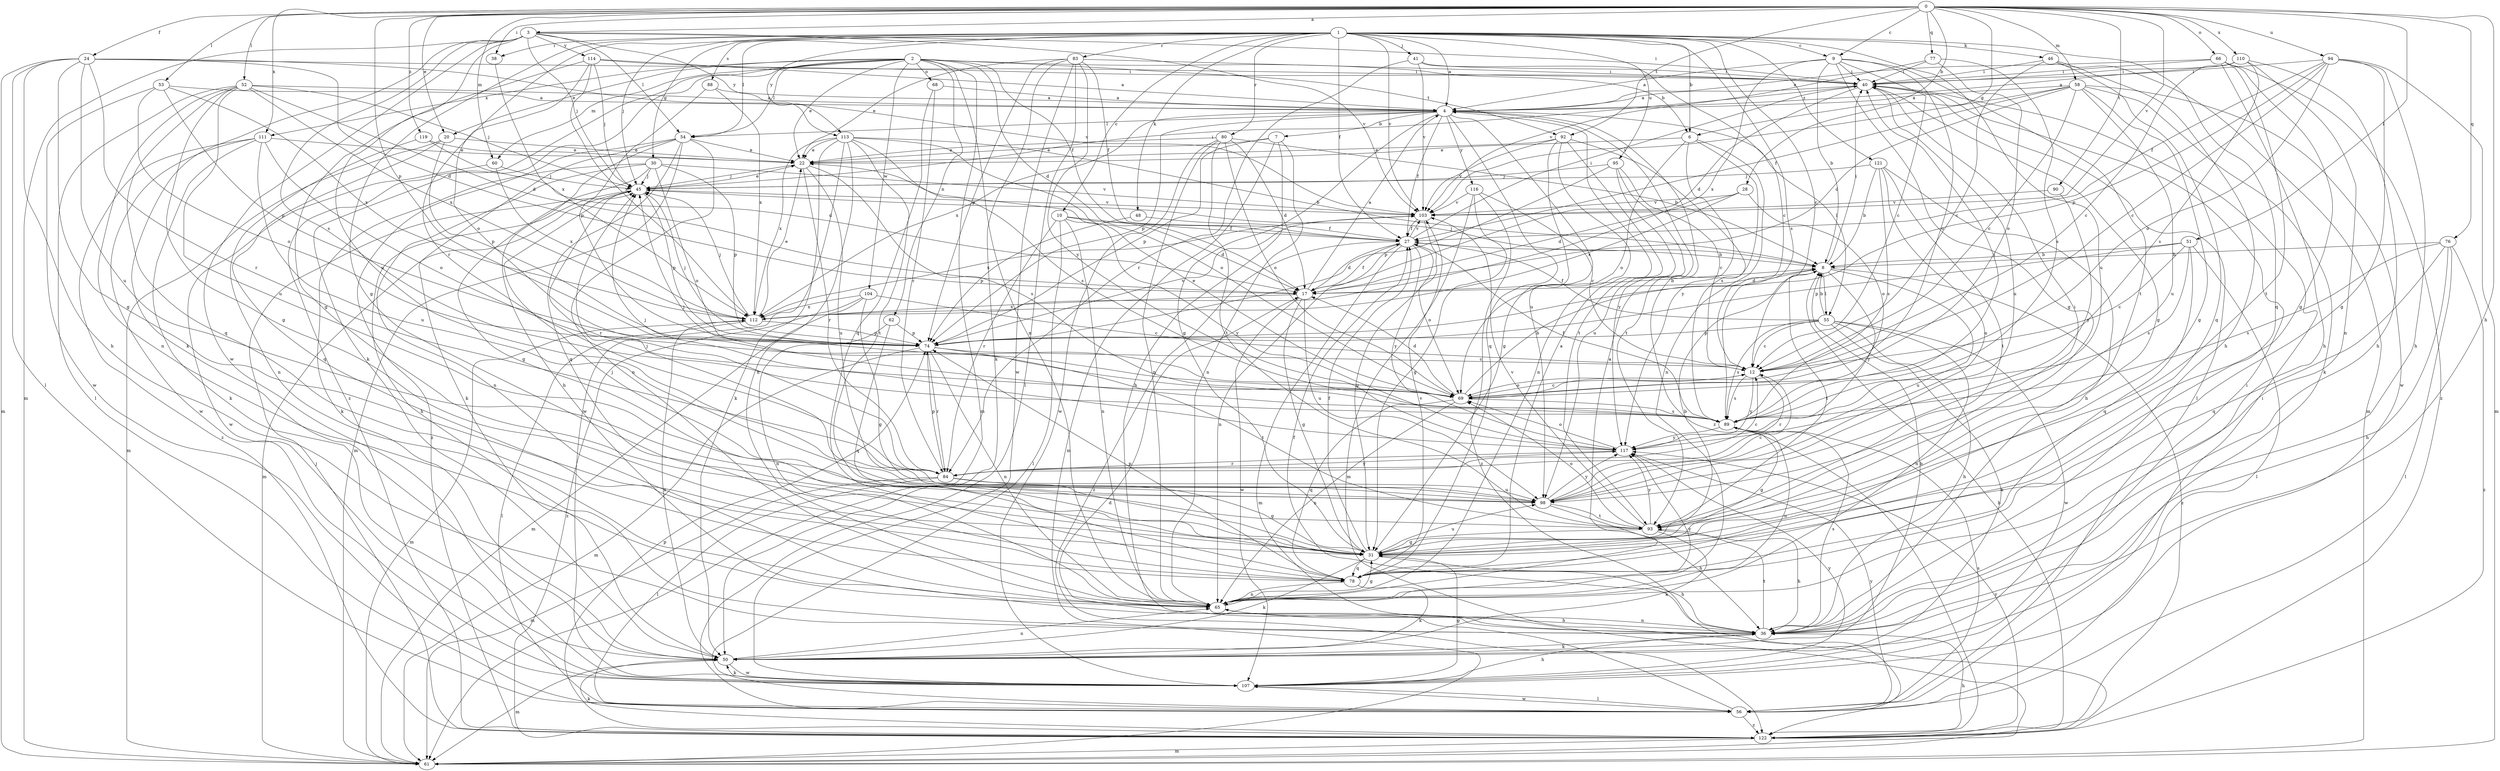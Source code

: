 strict digraph  {
0;
1;
2;
3;
4;
6;
7;
8;
9;
10;
12;
17;
20;
22;
24;
27;
28;
30;
31;
36;
38;
40;
41;
45;
46;
48;
50;
51;
52;
53;
54;
55;
56;
58;
60;
61;
62;
65;
66;
68;
69;
74;
76;
77;
78;
80;
83;
84;
88;
89;
90;
92;
93;
94;
95;
98;
103;
104;
107;
110;
111;
112;
113;
114;
116;
117;
119;
121;
122;
0 -> 3  [label=a];
0 -> 6  [label=b];
0 -> 9  [label=c];
0 -> 20  [label=e];
0 -> 24  [label=f];
0 -> 28  [label=g];
0 -> 36  [label=h];
0 -> 38  [label=i];
0 -> 51  [label=l];
0 -> 52  [label=l];
0 -> 53  [label=l];
0 -> 58  [label=m];
0 -> 60  [label=m];
0 -> 66  [label=o];
0 -> 74  [label=p];
0 -> 76  [label=q];
0 -> 77  [label=q];
0 -> 90  [label=t];
0 -> 92  [label=t];
0 -> 94  [label=u];
0 -> 103  [label=v];
0 -> 110  [label=x];
0 -> 111  [label=x];
0 -> 119  [label=z];
1 -> 4  [label=a];
1 -> 6  [label=b];
1 -> 9  [label=c];
1 -> 10  [label=c];
1 -> 12  [label=c];
1 -> 27  [label=f];
1 -> 30  [label=g];
1 -> 31  [label=g];
1 -> 38  [label=i];
1 -> 41  [label=j];
1 -> 45  [label=j];
1 -> 46  [label=k];
1 -> 48  [label=k];
1 -> 54  [label=l];
1 -> 78  [label=q];
1 -> 80  [label=r];
1 -> 83  [label=r];
1 -> 84  [label=r];
1 -> 88  [label=s];
1 -> 89  [label=s];
1 -> 95  [label=u];
1 -> 98  [label=u];
1 -> 103  [label=v];
1 -> 113  [label=y];
1 -> 121  [label=z];
2 -> 6  [label=b];
2 -> 17  [label=d];
2 -> 20  [label=e];
2 -> 22  [label=e];
2 -> 27  [label=f];
2 -> 50  [label=k];
2 -> 54  [label=l];
2 -> 60  [label=m];
2 -> 61  [label=m];
2 -> 62  [label=n];
2 -> 65  [label=n];
2 -> 68  [label=o];
2 -> 92  [label=t];
2 -> 104  [label=w];
2 -> 111  [label=x];
2 -> 122  [label=z];
3 -> 40  [label=i];
3 -> 45  [label=j];
3 -> 50  [label=k];
3 -> 54  [label=l];
3 -> 61  [label=m];
3 -> 89  [label=s];
3 -> 98  [label=u];
3 -> 103  [label=v];
3 -> 107  [label=w];
3 -> 113  [label=y];
3 -> 114  [label=y];
4 -> 7  [label=b];
4 -> 27  [label=f];
4 -> 31  [label=g];
4 -> 54  [label=l];
4 -> 55  [label=l];
4 -> 74  [label=p];
4 -> 78  [label=q];
4 -> 98  [label=u];
4 -> 112  [label=x];
4 -> 116  [label=y];
4 -> 122  [label=z];
6 -> 22  [label=e];
6 -> 65  [label=n];
6 -> 69  [label=o];
6 -> 93  [label=t];
6 -> 117  [label=y];
7 -> 22  [label=e];
7 -> 36  [label=h];
7 -> 61  [label=m];
7 -> 65  [label=n];
7 -> 74  [label=p];
8 -> 17  [label=d];
8 -> 40  [label=i];
8 -> 45  [label=j];
8 -> 55  [label=l];
8 -> 93  [label=t];
8 -> 98  [label=u];
8 -> 117  [label=y];
8 -> 122  [label=z];
9 -> 4  [label=a];
9 -> 8  [label=b];
9 -> 12  [label=c];
9 -> 31  [label=g];
9 -> 40  [label=i];
9 -> 69  [label=o];
9 -> 93  [label=t];
9 -> 112  [label=x];
10 -> 17  [label=d];
10 -> 27  [label=f];
10 -> 56  [label=l];
10 -> 65  [label=n];
10 -> 84  [label=r];
10 -> 117  [label=y];
12 -> 69  [label=o];
12 -> 84  [label=r];
12 -> 89  [label=s];
12 -> 117  [label=y];
17 -> 4  [label=a];
17 -> 8  [label=b];
17 -> 27  [label=f];
17 -> 31  [label=g];
17 -> 98  [label=u];
17 -> 107  [label=w];
17 -> 112  [label=x];
20 -> 22  [label=e];
20 -> 61  [label=m];
20 -> 74  [label=p];
20 -> 78  [label=q];
22 -> 45  [label=j];
22 -> 84  [label=r];
22 -> 89  [label=s];
22 -> 98  [label=u];
24 -> 17  [label=d];
24 -> 31  [label=g];
24 -> 36  [label=h];
24 -> 40  [label=i];
24 -> 56  [label=l];
24 -> 61  [label=m];
24 -> 84  [label=r];
24 -> 98  [label=u];
24 -> 103  [label=v];
27 -> 8  [label=b];
27 -> 17  [label=d];
27 -> 40  [label=i];
27 -> 61  [label=m];
27 -> 65  [label=n];
27 -> 69  [label=o];
27 -> 103  [label=v];
27 -> 117  [label=y];
27 -> 122  [label=z];
28 -> 17  [label=d];
28 -> 69  [label=o];
28 -> 103  [label=v];
28 -> 112  [label=x];
30 -> 31  [label=g];
30 -> 45  [label=j];
30 -> 50  [label=k];
30 -> 65  [label=n];
30 -> 69  [label=o];
30 -> 74  [label=p];
30 -> 103  [label=v];
31 -> 8  [label=b];
31 -> 27  [label=f];
31 -> 36  [label=h];
31 -> 45  [label=j];
31 -> 50  [label=k];
31 -> 78  [label=q];
31 -> 98  [label=u];
36 -> 27  [label=f];
36 -> 50  [label=k];
36 -> 65  [label=n];
36 -> 89  [label=s];
36 -> 93  [label=t];
38 -> 112  [label=x];
40 -> 4  [label=a];
40 -> 17  [label=d];
40 -> 31  [label=g];
40 -> 56  [label=l];
40 -> 98  [label=u];
41 -> 12  [label=c];
41 -> 40  [label=i];
41 -> 84  [label=r];
41 -> 103  [label=v];
45 -> 22  [label=e];
45 -> 36  [label=h];
45 -> 40  [label=i];
45 -> 61  [label=m];
45 -> 74  [label=p];
45 -> 84  [label=r];
45 -> 103  [label=v];
46 -> 12  [label=c];
46 -> 36  [label=h];
46 -> 40  [label=i];
46 -> 61  [label=m];
46 -> 78  [label=q];
48 -> 27  [label=f];
48 -> 74  [label=p];
50 -> 8  [label=b];
50 -> 61  [label=m];
50 -> 65  [label=n];
50 -> 107  [label=w];
50 -> 112  [label=x];
51 -> 8  [label=b];
51 -> 12  [label=c];
51 -> 56  [label=l];
51 -> 74  [label=p];
51 -> 78  [label=q];
51 -> 89  [label=s];
52 -> 4  [label=a];
52 -> 17  [label=d];
52 -> 31  [label=g];
52 -> 45  [label=j];
52 -> 56  [label=l];
52 -> 65  [label=n];
52 -> 78  [label=q];
52 -> 98  [label=u];
52 -> 112  [label=x];
53 -> 4  [label=a];
53 -> 69  [label=o];
53 -> 74  [label=p];
53 -> 107  [label=w];
53 -> 112  [label=x];
54 -> 22  [label=e];
54 -> 36  [label=h];
54 -> 50  [label=k];
54 -> 61  [label=m];
54 -> 65  [label=n];
54 -> 78  [label=q];
54 -> 122  [label=z];
55 -> 8  [label=b];
55 -> 12  [label=c];
55 -> 27  [label=f];
55 -> 36  [label=h];
55 -> 50  [label=k];
55 -> 65  [label=n];
55 -> 74  [label=p];
55 -> 89  [label=s];
55 -> 107  [label=w];
56 -> 17  [label=d];
56 -> 40  [label=i];
56 -> 89  [label=s];
56 -> 107  [label=w];
56 -> 117  [label=y];
56 -> 122  [label=z];
58 -> 4  [label=a];
58 -> 12  [label=c];
58 -> 17  [label=d];
58 -> 27  [label=f];
58 -> 31  [label=g];
58 -> 50  [label=k];
58 -> 98  [label=u];
58 -> 103  [label=v];
58 -> 107  [label=w];
60 -> 45  [label=j];
60 -> 107  [label=w];
60 -> 112  [label=x];
62 -> 65  [label=n];
62 -> 74  [label=p];
62 -> 78  [label=q];
65 -> 4  [label=a];
65 -> 31  [label=g];
65 -> 36  [label=h];
65 -> 117  [label=y];
66 -> 4  [label=a];
66 -> 31  [label=g];
66 -> 36  [label=h];
66 -> 40  [label=i];
66 -> 93  [label=t];
66 -> 122  [label=z];
68 -> 4  [label=a];
68 -> 78  [label=q];
68 -> 84  [label=r];
69 -> 8  [label=b];
69 -> 12  [label=c];
69 -> 17  [label=d];
69 -> 22  [label=e];
69 -> 65  [label=n];
69 -> 78  [label=q];
69 -> 89  [label=s];
74 -> 12  [label=c];
74 -> 45  [label=j];
74 -> 61  [label=m];
74 -> 65  [label=n];
74 -> 84  [label=r];
74 -> 93  [label=t];
74 -> 103  [label=v];
76 -> 8  [label=b];
76 -> 36  [label=h];
76 -> 56  [label=l];
76 -> 78  [label=q];
76 -> 89  [label=s];
76 -> 122  [label=z];
77 -> 40  [label=i];
77 -> 69  [label=o];
77 -> 89  [label=s];
77 -> 103  [label=v];
78 -> 4  [label=a];
78 -> 50  [label=k];
78 -> 65  [label=n];
78 -> 74  [label=p];
78 -> 103  [label=v];
80 -> 8  [label=b];
80 -> 17  [label=d];
80 -> 22  [label=e];
80 -> 65  [label=n];
80 -> 69  [label=o];
80 -> 93  [label=t];
80 -> 107  [label=w];
83 -> 22  [label=e];
83 -> 27  [label=f];
83 -> 40  [label=i];
83 -> 50  [label=k];
83 -> 56  [label=l];
83 -> 74  [label=p];
83 -> 107  [label=w];
83 -> 117  [label=y];
84 -> 12  [label=c];
84 -> 31  [label=g];
84 -> 56  [label=l];
84 -> 61  [label=m];
84 -> 74  [label=p];
84 -> 98  [label=u];
84 -> 117  [label=y];
88 -> 4  [label=a];
88 -> 74  [label=p];
88 -> 112  [label=x];
89 -> 27  [label=f];
89 -> 31  [label=g];
89 -> 40  [label=i];
89 -> 45  [label=j];
89 -> 65  [label=n];
89 -> 117  [label=y];
90 -> 103  [label=v];
90 -> 117  [label=y];
92 -> 22  [label=e];
92 -> 31  [label=g];
92 -> 65  [label=n];
92 -> 89  [label=s];
92 -> 93  [label=t];
92 -> 103  [label=v];
93 -> 31  [label=g];
93 -> 36  [label=h];
93 -> 40  [label=i];
93 -> 50  [label=k];
93 -> 69  [label=o];
93 -> 103  [label=v];
93 -> 117  [label=y];
94 -> 12  [label=c];
94 -> 27  [label=f];
94 -> 31  [label=g];
94 -> 36  [label=h];
94 -> 40  [label=i];
94 -> 61  [label=m];
94 -> 69  [label=o];
94 -> 74  [label=p];
95 -> 12  [label=c];
95 -> 45  [label=j];
95 -> 74  [label=p];
95 -> 98  [label=u];
95 -> 117  [label=y];
98 -> 12  [label=c];
98 -> 36  [label=h];
98 -> 45  [label=j];
98 -> 93  [label=t];
98 -> 117  [label=y];
103 -> 27  [label=f];
103 -> 31  [label=g];
103 -> 112  [label=x];
104 -> 12  [label=c];
104 -> 31  [label=g];
104 -> 61  [label=m];
104 -> 112  [label=x];
104 -> 122  [label=z];
107 -> 31  [label=g];
107 -> 36  [label=h];
107 -> 40  [label=i];
107 -> 50  [label=k];
107 -> 56  [label=l];
107 -> 117  [label=y];
110 -> 4  [label=a];
110 -> 12  [label=c];
110 -> 36  [label=h];
110 -> 40  [label=i];
110 -> 65  [label=n];
110 -> 89  [label=s];
111 -> 22  [label=e];
111 -> 50  [label=k];
111 -> 69  [label=o];
111 -> 98  [label=u];
111 -> 107  [label=w];
111 -> 122  [label=z];
112 -> 22  [label=e];
112 -> 45  [label=j];
112 -> 56  [label=l];
112 -> 61  [label=m];
112 -> 74  [label=p];
113 -> 8  [label=b];
113 -> 22  [label=e];
113 -> 50  [label=k];
113 -> 65  [label=n];
113 -> 69  [label=o];
113 -> 89  [label=s];
113 -> 93  [label=t];
113 -> 107  [label=w];
113 -> 112  [label=x];
114 -> 4  [label=a];
114 -> 31  [label=g];
114 -> 40  [label=i];
114 -> 45  [label=j];
114 -> 69  [label=o];
114 -> 112  [label=x];
116 -> 12  [label=c];
116 -> 31  [label=g];
116 -> 61  [label=m];
116 -> 103  [label=v];
116 -> 122  [label=z];
117 -> 45  [label=j];
117 -> 69  [label=o];
117 -> 84  [label=r];
119 -> 17  [label=d];
119 -> 22  [label=e];
119 -> 65  [label=n];
121 -> 8  [label=b];
121 -> 36  [label=h];
121 -> 45  [label=j];
121 -> 89  [label=s];
121 -> 93  [label=t];
121 -> 98  [label=u];
122 -> 8  [label=b];
122 -> 36  [label=h];
122 -> 45  [label=j];
122 -> 50  [label=k];
122 -> 61  [label=m];
122 -> 74  [label=p];
122 -> 117  [label=y];
}
